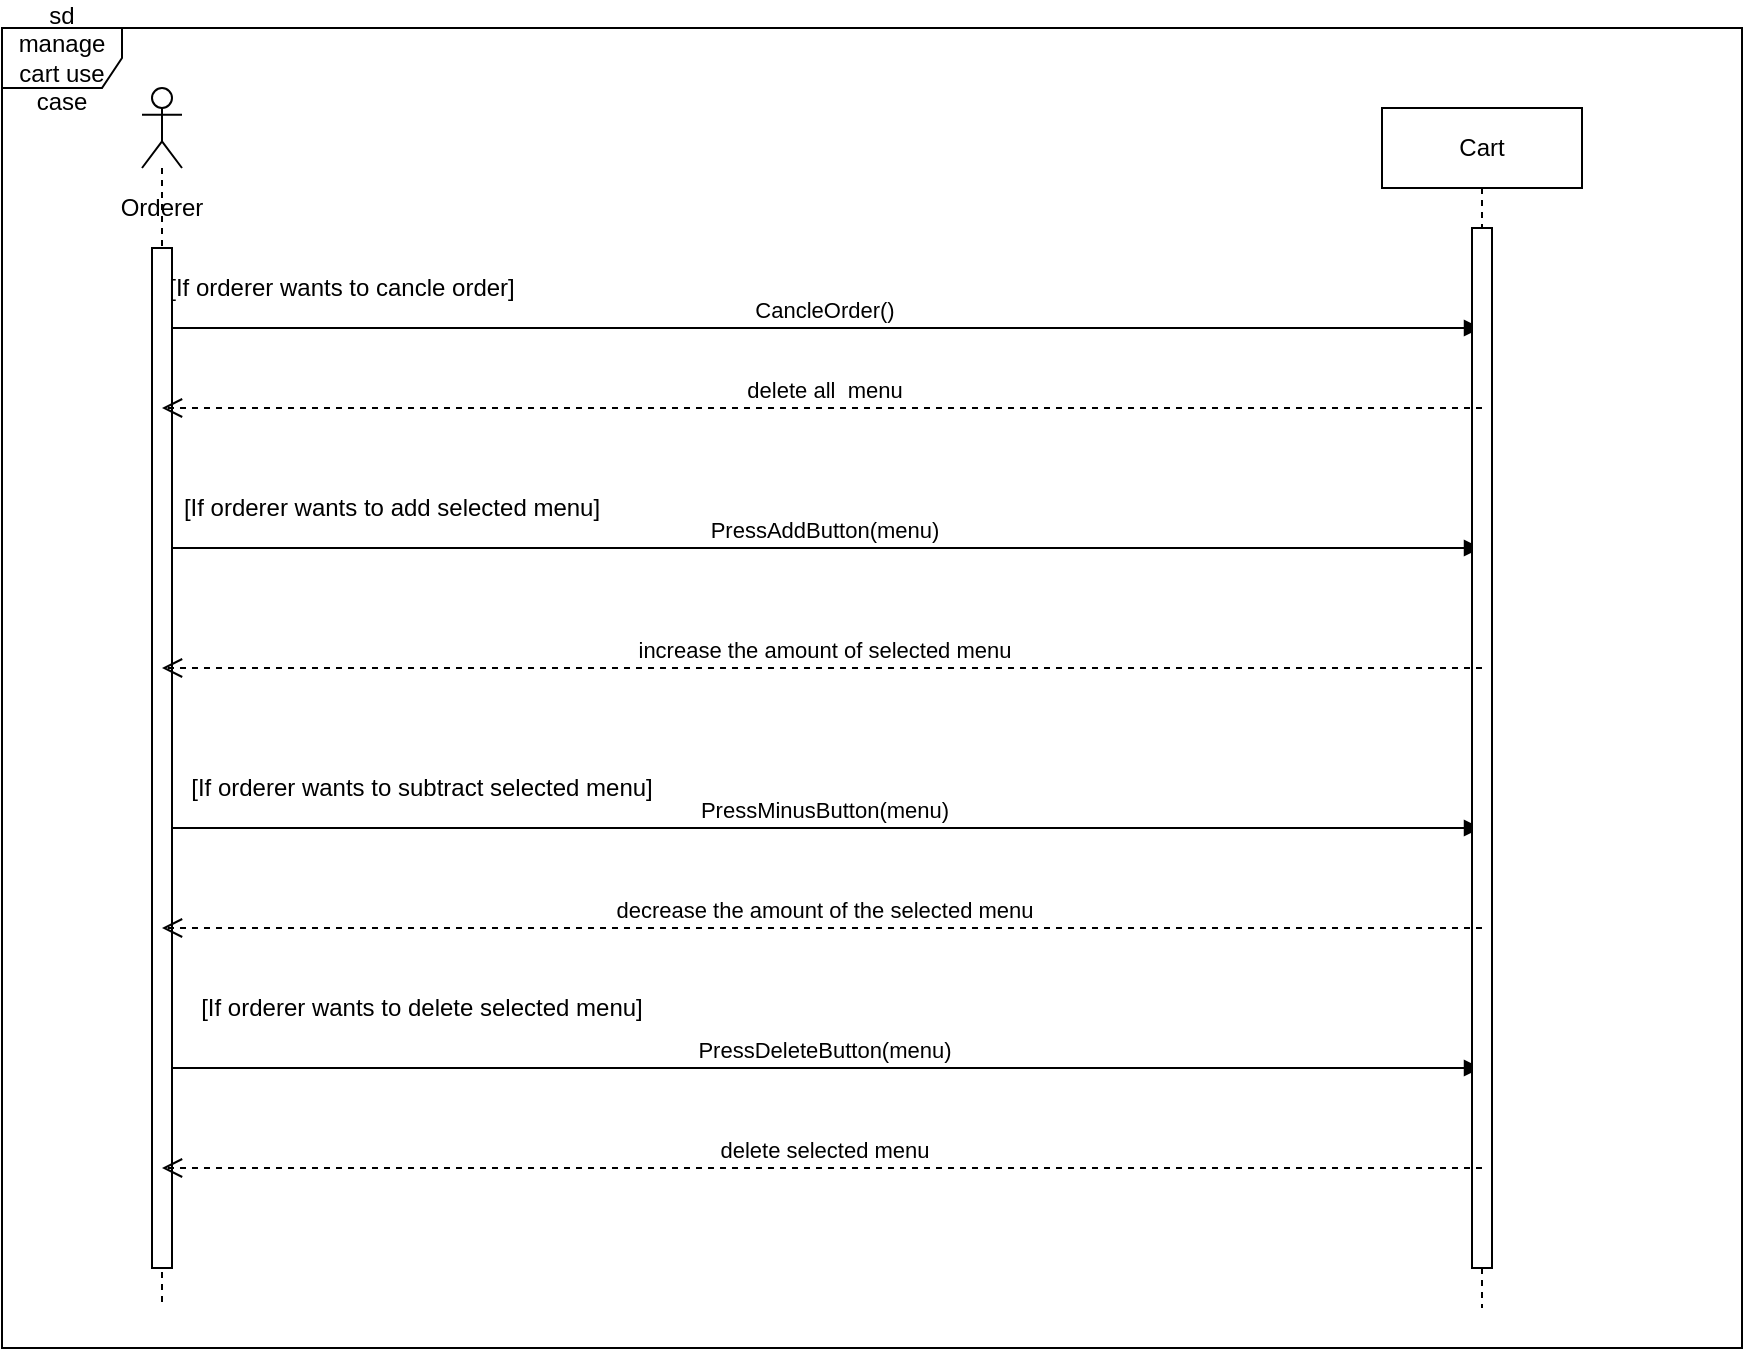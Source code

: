 <mxfile version="13.8.0" type="github">
  <diagram id="kgpKYQtTHZ0yAKxKKP6v" name="Page-1">
    <mxGraphModel dx="3152" dy="1097" grid="1" gridSize="10" guides="1" tooltips="1" connect="1" arrows="1" fold="1" page="1" pageScale="1" pageWidth="850" pageHeight="1100" math="0" shadow="0">
      <root>
        <mxCell id="0" />
        <mxCell id="1" parent="0" />
        <mxCell id="8bF1790MiZEt0CITywCF-1" value="" style="shape=umlLifeline;participant=umlActor;perimeter=lifelinePerimeter;whiteSpace=wrap;html=1;container=1;collapsible=0;recursiveResize=0;verticalAlign=top;spacingTop=36;outlineConnect=0;size=40;" vertex="1" parent="1">
          <mxGeometry x="-280" y="80" width="20" height="610" as="geometry" />
        </mxCell>
        <mxCell id="8bF1790MiZEt0CITywCF-6" value="CancleOrder()" style="html=1;verticalAlign=bottom;endArrow=block;" edge="1" parent="8bF1790MiZEt0CITywCF-1" target="8bF1790MiZEt0CITywCF-5">
          <mxGeometry x="0.002" width="80" relative="1" as="geometry">
            <mxPoint x="10" y="120" as="sourcePoint" />
            <mxPoint x="90" y="120" as="targetPoint" />
            <mxPoint as="offset" />
          </mxGeometry>
        </mxCell>
        <mxCell id="8bF1790MiZEt0CITywCF-7" value="PressAddButton(menu)" style="html=1;verticalAlign=bottom;endArrow=block;" edge="1" parent="8bF1790MiZEt0CITywCF-1" target="8bF1790MiZEt0CITywCF-5">
          <mxGeometry x="0.002" width="80" relative="1" as="geometry">
            <mxPoint x="10" y="230" as="sourcePoint" />
            <mxPoint x="90" y="230" as="targetPoint" />
            <mxPoint as="offset" />
          </mxGeometry>
        </mxCell>
        <mxCell id="8bF1790MiZEt0CITywCF-9" value="PressMinusButton(menu)" style="html=1;verticalAlign=bottom;endArrow=block;" edge="1" parent="8bF1790MiZEt0CITywCF-1" target="8bF1790MiZEt0CITywCF-5">
          <mxGeometry x="0.002" width="80" relative="1" as="geometry">
            <mxPoint x="10" y="370" as="sourcePoint" />
            <mxPoint x="90" y="370" as="targetPoint" />
            <mxPoint as="offset" />
          </mxGeometry>
        </mxCell>
        <mxCell id="8bF1790MiZEt0CITywCF-12" value="PressDeleteButton(menu)" style="html=1;verticalAlign=bottom;endArrow=block;" edge="1" parent="8bF1790MiZEt0CITywCF-1" target="8bF1790MiZEt0CITywCF-5">
          <mxGeometry x="0.002" width="80" relative="1" as="geometry">
            <mxPoint x="10" y="490" as="sourcePoint" />
            <mxPoint x="90" y="490" as="targetPoint" />
            <mxPoint as="offset" />
          </mxGeometry>
        </mxCell>
        <mxCell id="8bF1790MiZEt0CITywCF-21" value="" style="html=1;points=[];perimeter=orthogonalPerimeter;" vertex="1" parent="8bF1790MiZEt0CITywCF-1">
          <mxGeometry x="5" y="80" width="10" height="510" as="geometry" />
        </mxCell>
        <mxCell id="8bF1790MiZEt0CITywCF-2" value="Orderer" style="text;html=1;strokeColor=none;fillColor=none;align=center;verticalAlign=middle;whiteSpace=wrap;rounded=0;" vertex="1" parent="1">
          <mxGeometry x="-290" y="130" width="40" height="20" as="geometry" />
        </mxCell>
        <mxCell id="8bF1790MiZEt0CITywCF-5" value="Cart" style="shape=umlLifeline;perimeter=lifelinePerimeter;whiteSpace=wrap;html=1;container=1;collapsible=0;recursiveResize=0;outlineConnect=0;" vertex="1" parent="1">
          <mxGeometry x="340" y="90" width="100" height="600" as="geometry" />
        </mxCell>
        <mxCell id="8bF1790MiZEt0CITywCF-22" value="" style="html=1;points=[];perimeter=orthogonalPerimeter;" vertex="1" parent="8bF1790MiZEt0CITywCF-5">
          <mxGeometry x="45" y="60" width="10" height="520" as="geometry" />
        </mxCell>
        <mxCell id="8bF1790MiZEt0CITywCF-8" value="increase the amount of selected menu" style="html=1;verticalAlign=bottom;endArrow=open;dashed=1;endSize=8;" edge="1" parent="1" target="8bF1790MiZEt0CITywCF-1">
          <mxGeometry x="-0.002" relative="1" as="geometry">
            <mxPoint x="390" y="370" as="sourcePoint" />
            <mxPoint x="310" y="370" as="targetPoint" />
            <mxPoint as="offset" />
          </mxGeometry>
        </mxCell>
        <mxCell id="8bF1790MiZEt0CITywCF-10" value="decrease the amount of the selected menu" style="html=1;verticalAlign=bottom;endArrow=open;dashed=1;endSize=8;" edge="1" parent="1" target="8bF1790MiZEt0CITywCF-1">
          <mxGeometry x="-0.002" relative="1" as="geometry">
            <mxPoint x="390" y="500" as="sourcePoint" />
            <mxPoint x="310" y="500" as="targetPoint" />
            <mxPoint as="offset" />
          </mxGeometry>
        </mxCell>
        <mxCell id="8bF1790MiZEt0CITywCF-11" value="delete all&amp;nbsp; menu" style="html=1;verticalAlign=bottom;endArrow=open;dashed=1;endSize=8;" edge="1" parent="1" target="8bF1790MiZEt0CITywCF-1">
          <mxGeometry x="-0.002" relative="1" as="geometry">
            <mxPoint x="390" y="240" as="sourcePoint" />
            <mxPoint x="310" y="240" as="targetPoint" />
            <mxPoint as="offset" />
          </mxGeometry>
        </mxCell>
        <mxCell id="8bF1790MiZEt0CITywCF-13" value="delete selected menu" style="html=1;verticalAlign=bottom;endArrow=open;dashed=1;endSize=8;" edge="1" parent="1" target="8bF1790MiZEt0CITywCF-1">
          <mxGeometry x="-0.002" relative="1" as="geometry">
            <mxPoint x="390" y="620" as="sourcePoint" />
            <mxPoint x="310" y="620" as="targetPoint" />
            <mxPoint as="offset" />
          </mxGeometry>
        </mxCell>
        <mxCell id="8bF1790MiZEt0CITywCF-14" value="[If orderer wants to cancle order]" style="text;html=1;strokeColor=none;fillColor=none;align=center;verticalAlign=middle;whiteSpace=wrap;rounded=0;" vertex="1" parent="1">
          <mxGeometry x="-270" y="170" width="180" height="20" as="geometry" />
        </mxCell>
        <mxCell id="8bF1790MiZEt0CITywCF-15" value="[If orderer wants to add selected menu]" style="text;html=1;strokeColor=none;fillColor=none;align=center;verticalAlign=middle;whiteSpace=wrap;rounded=0;" vertex="1" parent="1">
          <mxGeometry x="-270" y="280" width="230" height="20" as="geometry" />
        </mxCell>
        <mxCell id="8bF1790MiZEt0CITywCF-16" value="[If orderer wants to subtract selected menu]" style="text;html=1;strokeColor=none;fillColor=none;align=center;verticalAlign=middle;whiteSpace=wrap;rounded=0;" vertex="1" parent="1">
          <mxGeometry x="-260" y="420" width="240" height="20" as="geometry" />
        </mxCell>
        <mxCell id="8bF1790MiZEt0CITywCF-17" value="[If orderer wants to delete selected menu]" style="text;html=1;strokeColor=none;fillColor=none;align=center;verticalAlign=middle;whiteSpace=wrap;rounded=0;" vertex="1" parent="1">
          <mxGeometry x="-260" y="530" width="240" height="20" as="geometry" />
        </mxCell>
        <mxCell id="8bF1790MiZEt0CITywCF-20" value="sd manage cart use case" style="shape=umlFrame;whiteSpace=wrap;html=1;width=60;height=30;" vertex="1" parent="1">
          <mxGeometry x="-350" y="50" width="870" height="660" as="geometry" />
        </mxCell>
      </root>
    </mxGraphModel>
  </diagram>
</mxfile>

